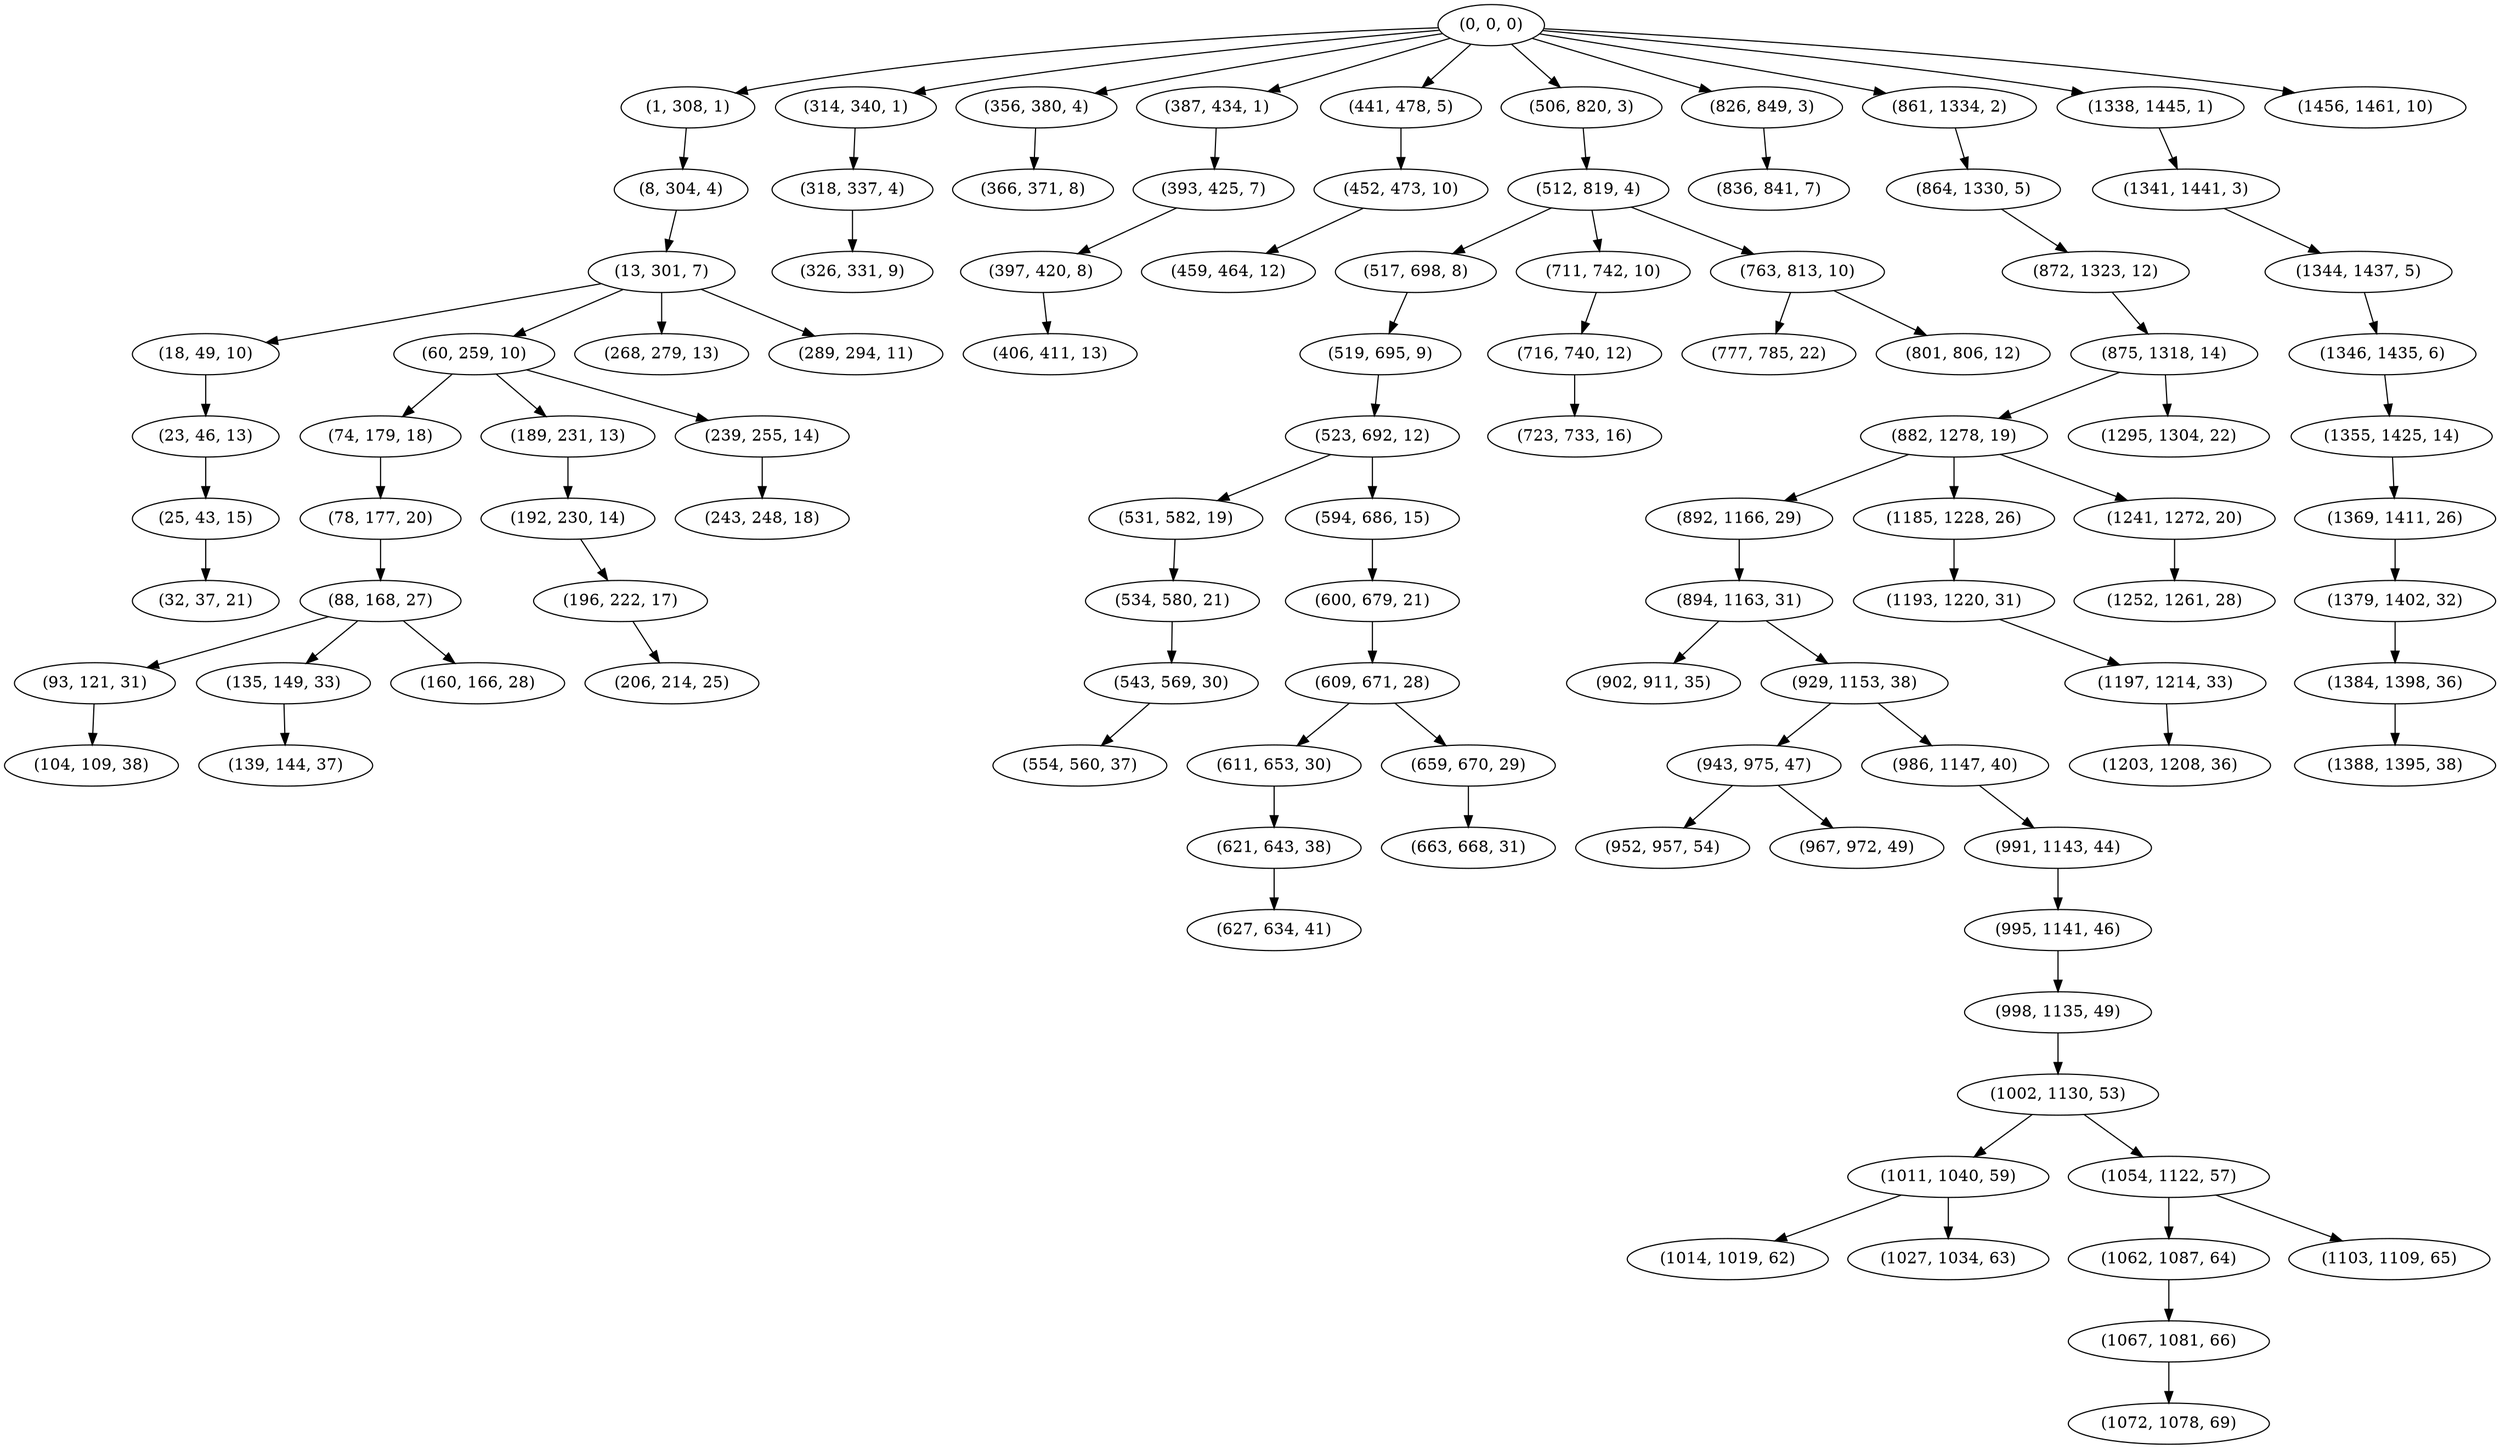 digraph tree {
    "(0, 0, 0)";
    "(1, 308, 1)";
    "(8, 304, 4)";
    "(13, 301, 7)";
    "(18, 49, 10)";
    "(23, 46, 13)";
    "(25, 43, 15)";
    "(32, 37, 21)";
    "(60, 259, 10)";
    "(74, 179, 18)";
    "(78, 177, 20)";
    "(88, 168, 27)";
    "(93, 121, 31)";
    "(104, 109, 38)";
    "(135, 149, 33)";
    "(139, 144, 37)";
    "(160, 166, 28)";
    "(189, 231, 13)";
    "(192, 230, 14)";
    "(196, 222, 17)";
    "(206, 214, 25)";
    "(239, 255, 14)";
    "(243, 248, 18)";
    "(268, 279, 13)";
    "(289, 294, 11)";
    "(314, 340, 1)";
    "(318, 337, 4)";
    "(326, 331, 9)";
    "(356, 380, 4)";
    "(366, 371, 8)";
    "(387, 434, 1)";
    "(393, 425, 7)";
    "(397, 420, 8)";
    "(406, 411, 13)";
    "(441, 478, 5)";
    "(452, 473, 10)";
    "(459, 464, 12)";
    "(506, 820, 3)";
    "(512, 819, 4)";
    "(517, 698, 8)";
    "(519, 695, 9)";
    "(523, 692, 12)";
    "(531, 582, 19)";
    "(534, 580, 21)";
    "(543, 569, 30)";
    "(554, 560, 37)";
    "(594, 686, 15)";
    "(600, 679, 21)";
    "(609, 671, 28)";
    "(611, 653, 30)";
    "(621, 643, 38)";
    "(627, 634, 41)";
    "(659, 670, 29)";
    "(663, 668, 31)";
    "(711, 742, 10)";
    "(716, 740, 12)";
    "(723, 733, 16)";
    "(763, 813, 10)";
    "(777, 785, 22)";
    "(801, 806, 12)";
    "(826, 849, 3)";
    "(836, 841, 7)";
    "(861, 1334, 2)";
    "(864, 1330, 5)";
    "(872, 1323, 12)";
    "(875, 1318, 14)";
    "(882, 1278, 19)";
    "(892, 1166, 29)";
    "(894, 1163, 31)";
    "(902, 911, 35)";
    "(929, 1153, 38)";
    "(943, 975, 47)";
    "(952, 957, 54)";
    "(967, 972, 49)";
    "(986, 1147, 40)";
    "(991, 1143, 44)";
    "(995, 1141, 46)";
    "(998, 1135, 49)";
    "(1002, 1130, 53)";
    "(1011, 1040, 59)";
    "(1014, 1019, 62)";
    "(1027, 1034, 63)";
    "(1054, 1122, 57)";
    "(1062, 1087, 64)";
    "(1067, 1081, 66)";
    "(1072, 1078, 69)";
    "(1103, 1109, 65)";
    "(1185, 1228, 26)";
    "(1193, 1220, 31)";
    "(1197, 1214, 33)";
    "(1203, 1208, 36)";
    "(1241, 1272, 20)";
    "(1252, 1261, 28)";
    "(1295, 1304, 22)";
    "(1338, 1445, 1)";
    "(1341, 1441, 3)";
    "(1344, 1437, 5)";
    "(1346, 1435, 6)";
    "(1355, 1425, 14)";
    "(1369, 1411, 26)";
    "(1379, 1402, 32)";
    "(1384, 1398, 36)";
    "(1388, 1395, 38)";
    "(1456, 1461, 10)";
    "(0, 0, 0)" -> "(1, 308, 1)";
    "(0, 0, 0)" -> "(314, 340, 1)";
    "(0, 0, 0)" -> "(356, 380, 4)";
    "(0, 0, 0)" -> "(387, 434, 1)";
    "(0, 0, 0)" -> "(441, 478, 5)";
    "(0, 0, 0)" -> "(506, 820, 3)";
    "(0, 0, 0)" -> "(826, 849, 3)";
    "(0, 0, 0)" -> "(861, 1334, 2)";
    "(0, 0, 0)" -> "(1338, 1445, 1)";
    "(0, 0, 0)" -> "(1456, 1461, 10)";
    "(1, 308, 1)" -> "(8, 304, 4)";
    "(8, 304, 4)" -> "(13, 301, 7)";
    "(13, 301, 7)" -> "(18, 49, 10)";
    "(13, 301, 7)" -> "(60, 259, 10)";
    "(13, 301, 7)" -> "(268, 279, 13)";
    "(13, 301, 7)" -> "(289, 294, 11)";
    "(18, 49, 10)" -> "(23, 46, 13)";
    "(23, 46, 13)" -> "(25, 43, 15)";
    "(25, 43, 15)" -> "(32, 37, 21)";
    "(60, 259, 10)" -> "(74, 179, 18)";
    "(60, 259, 10)" -> "(189, 231, 13)";
    "(60, 259, 10)" -> "(239, 255, 14)";
    "(74, 179, 18)" -> "(78, 177, 20)";
    "(78, 177, 20)" -> "(88, 168, 27)";
    "(88, 168, 27)" -> "(93, 121, 31)";
    "(88, 168, 27)" -> "(135, 149, 33)";
    "(88, 168, 27)" -> "(160, 166, 28)";
    "(93, 121, 31)" -> "(104, 109, 38)";
    "(135, 149, 33)" -> "(139, 144, 37)";
    "(189, 231, 13)" -> "(192, 230, 14)";
    "(192, 230, 14)" -> "(196, 222, 17)";
    "(196, 222, 17)" -> "(206, 214, 25)";
    "(239, 255, 14)" -> "(243, 248, 18)";
    "(314, 340, 1)" -> "(318, 337, 4)";
    "(318, 337, 4)" -> "(326, 331, 9)";
    "(356, 380, 4)" -> "(366, 371, 8)";
    "(387, 434, 1)" -> "(393, 425, 7)";
    "(393, 425, 7)" -> "(397, 420, 8)";
    "(397, 420, 8)" -> "(406, 411, 13)";
    "(441, 478, 5)" -> "(452, 473, 10)";
    "(452, 473, 10)" -> "(459, 464, 12)";
    "(506, 820, 3)" -> "(512, 819, 4)";
    "(512, 819, 4)" -> "(517, 698, 8)";
    "(512, 819, 4)" -> "(711, 742, 10)";
    "(512, 819, 4)" -> "(763, 813, 10)";
    "(517, 698, 8)" -> "(519, 695, 9)";
    "(519, 695, 9)" -> "(523, 692, 12)";
    "(523, 692, 12)" -> "(531, 582, 19)";
    "(523, 692, 12)" -> "(594, 686, 15)";
    "(531, 582, 19)" -> "(534, 580, 21)";
    "(534, 580, 21)" -> "(543, 569, 30)";
    "(543, 569, 30)" -> "(554, 560, 37)";
    "(594, 686, 15)" -> "(600, 679, 21)";
    "(600, 679, 21)" -> "(609, 671, 28)";
    "(609, 671, 28)" -> "(611, 653, 30)";
    "(609, 671, 28)" -> "(659, 670, 29)";
    "(611, 653, 30)" -> "(621, 643, 38)";
    "(621, 643, 38)" -> "(627, 634, 41)";
    "(659, 670, 29)" -> "(663, 668, 31)";
    "(711, 742, 10)" -> "(716, 740, 12)";
    "(716, 740, 12)" -> "(723, 733, 16)";
    "(763, 813, 10)" -> "(777, 785, 22)";
    "(763, 813, 10)" -> "(801, 806, 12)";
    "(826, 849, 3)" -> "(836, 841, 7)";
    "(861, 1334, 2)" -> "(864, 1330, 5)";
    "(864, 1330, 5)" -> "(872, 1323, 12)";
    "(872, 1323, 12)" -> "(875, 1318, 14)";
    "(875, 1318, 14)" -> "(882, 1278, 19)";
    "(875, 1318, 14)" -> "(1295, 1304, 22)";
    "(882, 1278, 19)" -> "(892, 1166, 29)";
    "(882, 1278, 19)" -> "(1185, 1228, 26)";
    "(882, 1278, 19)" -> "(1241, 1272, 20)";
    "(892, 1166, 29)" -> "(894, 1163, 31)";
    "(894, 1163, 31)" -> "(902, 911, 35)";
    "(894, 1163, 31)" -> "(929, 1153, 38)";
    "(929, 1153, 38)" -> "(943, 975, 47)";
    "(929, 1153, 38)" -> "(986, 1147, 40)";
    "(943, 975, 47)" -> "(952, 957, 54)";
    "(943, 975, 47)" -> "(967, 972, 49)";
    "(986, 1147, 40)" -> "(991, 1143, 44)";
    "(991, 1143, 44)" -> "(995, 1141, 46)";
    "(995, 1141, 46)" -> "(998, 1135, 49)";
    "(998, 1135, 49)" -> "(1002, 1130, 53)";
    "(1002, 1130, 53)" -> "(1011, 1040, 59)";
    "(1002, 1130, 53)" -> "(1054, 1122, 57)";
    "(1011, 1040, 59)" -> "(1014, 1019, 62)";
    "(1011, 1040, 59)" -> "(1027, 1034, 63)";
    "(1054, 1122, 57)" -> "(1062, 1087, 64)";
    "(1054, 1122, 57)" -> "(1103, 1109, 65)";
    "(1062, 1087, 64)" -> "(1067, 1081, 66)";
    "(1067, 1081, 66)" -> "(1072, 1078, 69)";
    "(1185, 1228, 26)" -> "(1193, 1220, 31)";
    "(1193, 1220, 31)" -> "(1197, 1214, 33)";
    "(1197, 1214, 33)" -> "(1203, 1208, 36)";
    "(1241, 1272, 20)" -> "(1252, 1261, 28)";
    "(1338, 1445, 1)" -> "(1341, 1441, 3)";
    "(1341, 1441, 3)" -> "(1344, 1437, 5)";
    "(1344, 1437, 5)" -> "(1346, 1435, 6)";
    "(1346, 1435, 6)" -> "(1355, 1425, 14)";
    "(1355, 1425, 14)" -> "(1369, 1411, 26)";
    "(1369, 1411, 26)" -> "(1379, 1402, 32)";
    "(1379, 1402, 32)" -> "(1384, 1398, 36)";
    "(1384, 1398, 36)" -> "(1388, 1395, 38)";
}
